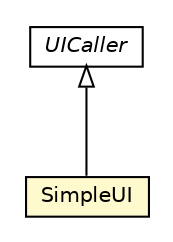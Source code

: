 #!/usr/local/bin/dot
#
# Class diagram 
# Generated by UMLGraph version R5_6-24-gf6e263 (http://www.umlgraph.org/)
#

digraph G {
	edge [fontname="Helvetica",fontsize=10,labelfontname="Helvetica",labelfontsize=10];
	node [fontname="Helvetica",fontsize=10,shape=plaintext];
	nodesep=0.25;
	ranksep=0.5;
	// org.universAAL.middleware.ui.UICaller
	c7411541 [label=<<table title="org.universAAL.middleware.ui.UICaller" border="0" cellborder="1" cellspacing="0" cellpadding="2" port="p" href="../../../middleware/ui/UICaller.html">
		<tr><td><table border="0" cellspacing="0" cellpadding="1">
<tr><td align="center" balign="center"><font face="Helvetica-Oblique"> UICaller </font></td></tr>
		</table></td></tr>
		</table>>, URL="../../../middleware/ui/UICaller.html", fontname="Helvetica", fontcolor="black", fontsize=10.0];
	// org.universAAL.samples.simple.ui.SimpleUI
	c7413491 [label=<<table title="org.universAAL.samples.simple.ui.SimpleUI" border="0" cellborder="1" cellspacing="0" cellpadding="2" port="p" bgcolor="lemonChiffon" href="./SimpleUI.html">
		<tr><td><table border="0" cellspacing="0" cellpadding="1">
<tr><td align="center" balign="center"> SimpleUI </td></tr>
		</table></td></tr>
		</table>>, URL="./SimpleUI.html", fontname="Helvetica", fontcolor="black", fontsize=10.0];
	//org.universAAL.samples.simple.ui.SimpleUI extends org.universAAL.middleware.ui.UICaller
	c7411541:p -> c7413491:p [dir=back,arrowtail=empty];
}


